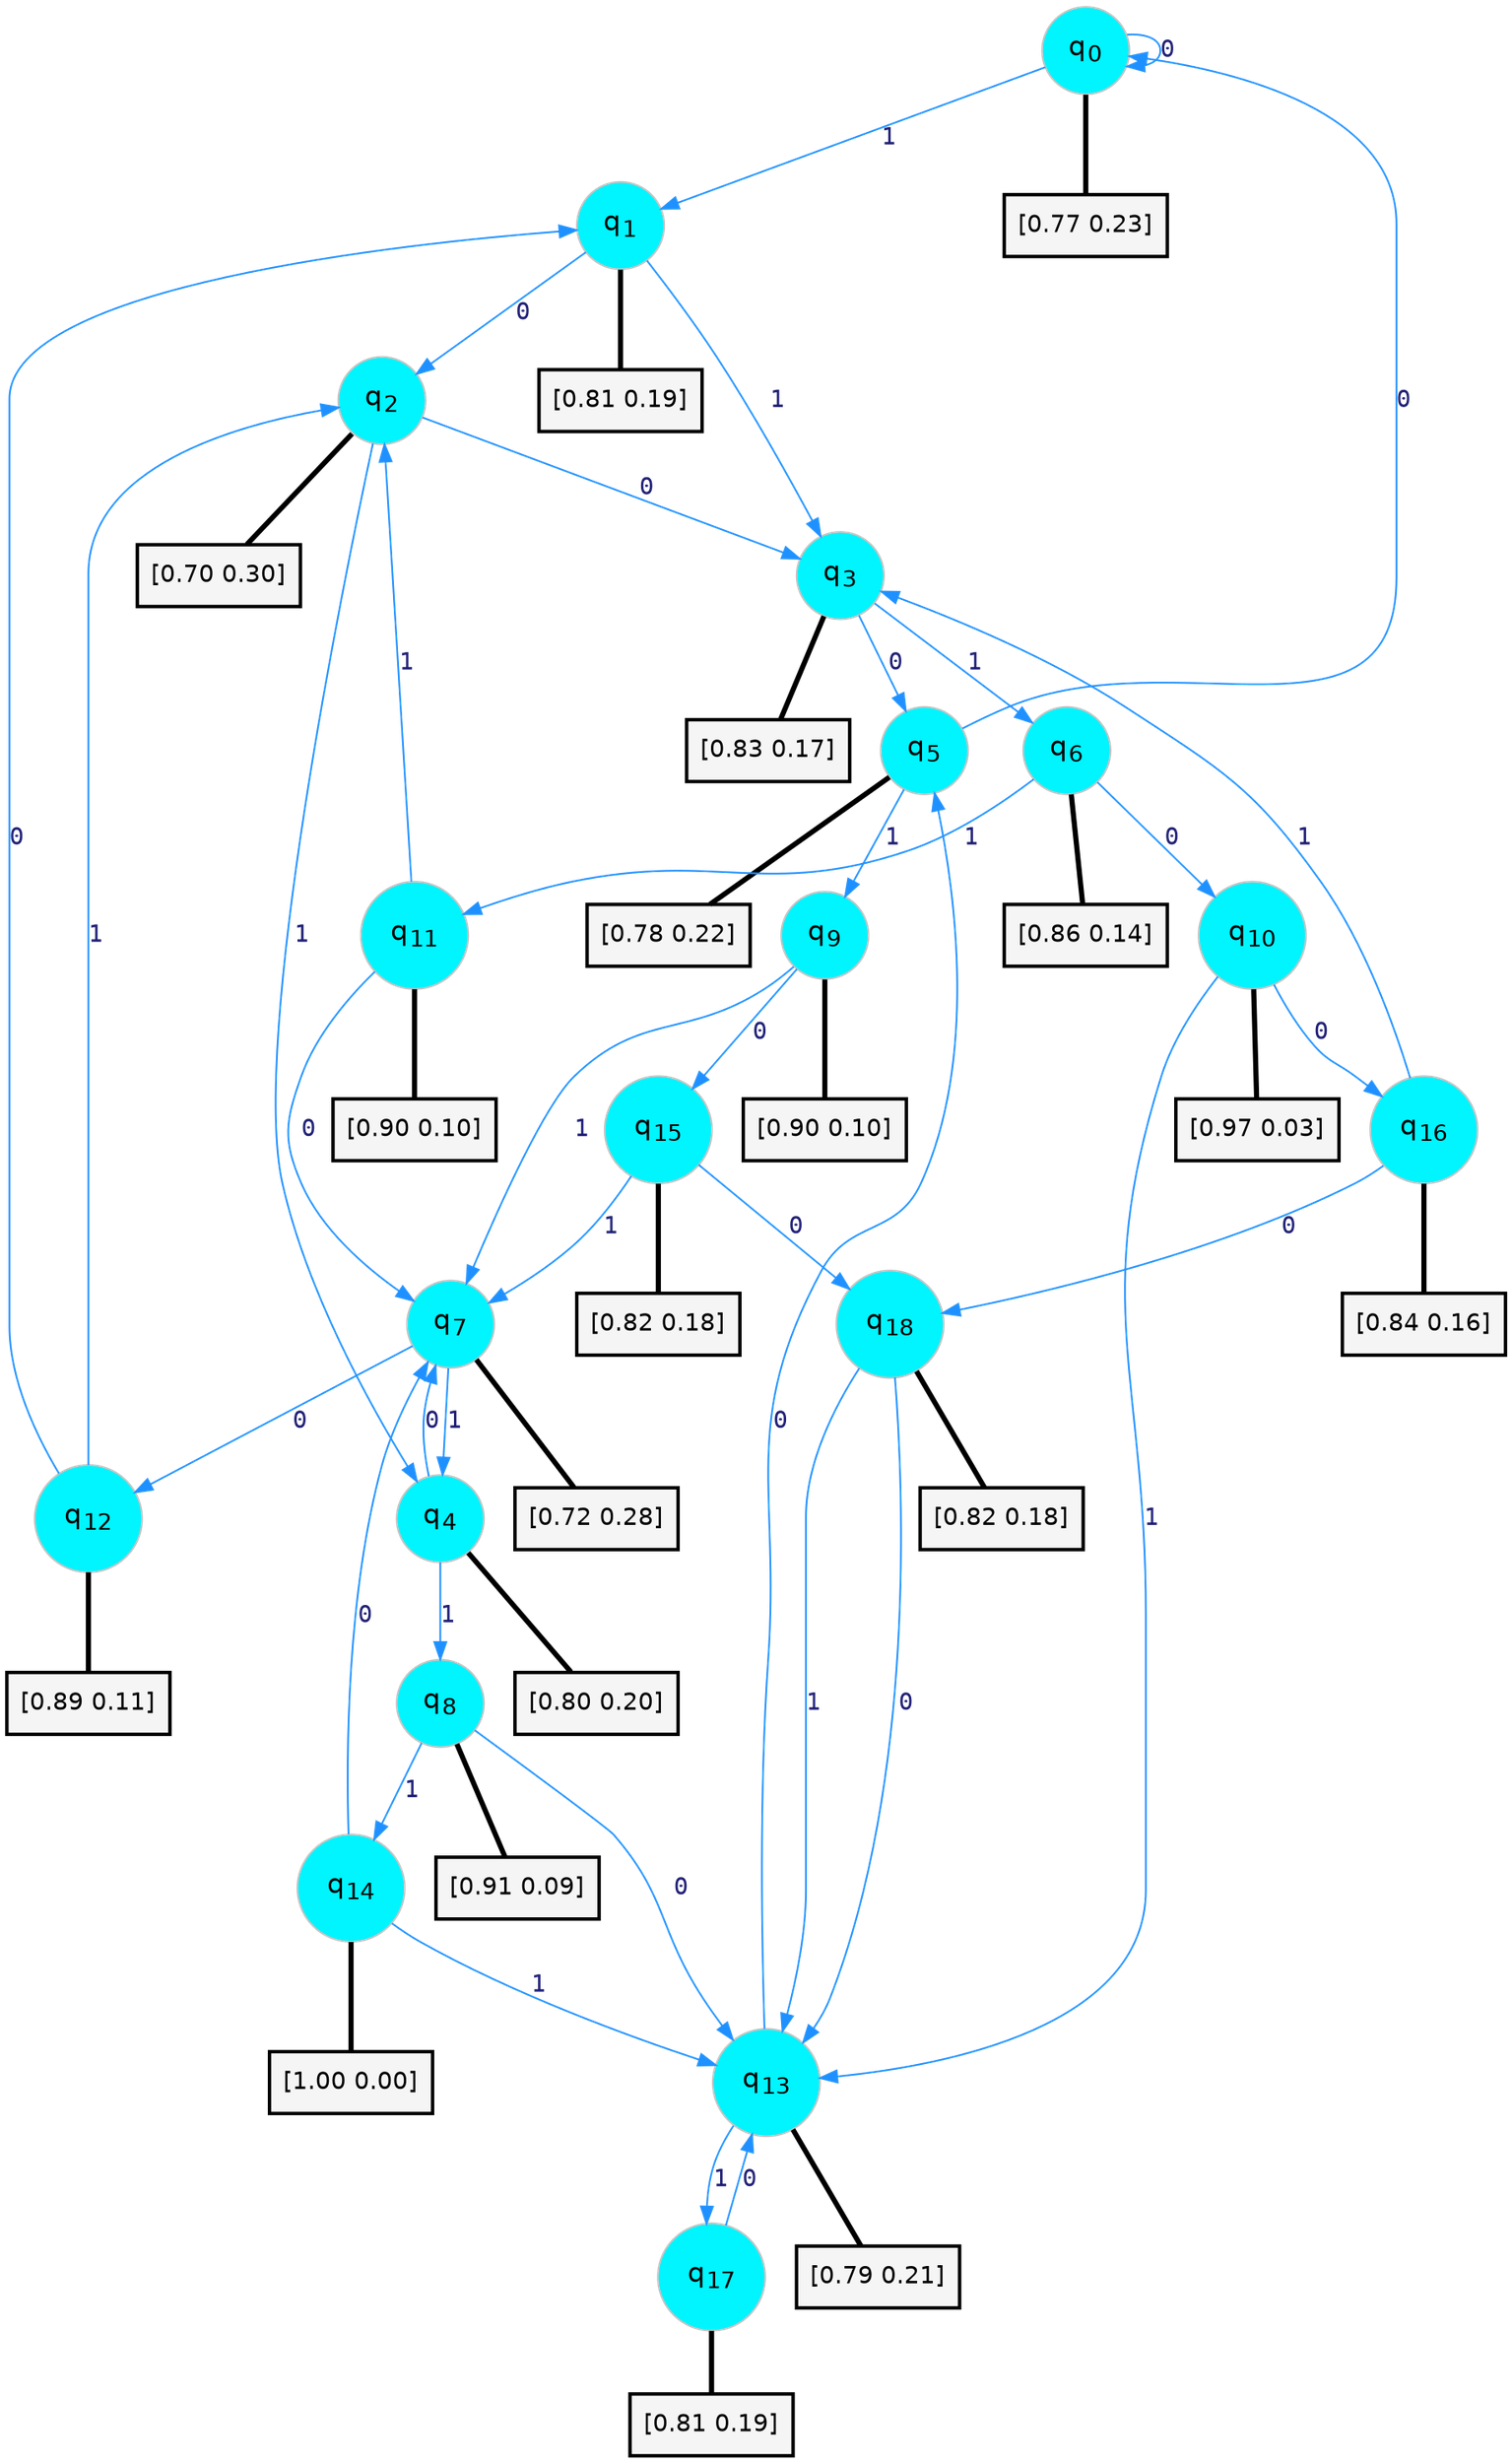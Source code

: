 digraph G {
graph [
bgcolor=transparent, dpi=300, rankdir=TD, size="40,25"];
node [
color=gray, fillcolor=turquoise1, fontcolor=black, fontname=Helvetica, fontsize=16, fontweight=bold, shape=circle, style=filled];
edge [
arrowsize=1, color=dodgerblue1, fontcolor=midnightblue, fontname=courier, fontweight=bold, penwidth=1, style=solid, weight=20];
0[label=<q<SUB>0</SUB>>];
1[label=<q<SUB>1</SUB>>];
2[label=<q<SUB>2</SUB>>];
3[label=<q<SUB>3</SUB>>];
4[label=<q<SUB>4</SUB>>];
5[label=<q<SUB>5</SUB>>];
6[label=<q<SUB>6</SUB>>];
7[label=<q<SUB>7</SUB>>];
8[label=<q<SUB>8</SUB>>];
9[label=<q<SUB>9</SUB>>];
10[label=<q<SUB>10</SUB>>];
11[label=<q<SUB>11</SUB>>];
12[label=<q<SUB>12</SUB>>];
13[label=<q<SUB>13</SUB>>];
14[label=<q<SUB>14</SUB>>];
15[label=<q<SUB>15</SUB>>];
16[label=<q<SUB>16</SUB>>];
17[label=<q<SUB>17</SUB>>];
18[label=<q<SUB>18</SUB>>];
19[label="[0.77 0.23]", shape=box,fontcolor=black, fontname=Helvetica, fontsize=14, penwidth=2, fillcolor=whitesmoke,color=black];
20[label="[0.81 0.19]", shape=box,fontcolor=black, fontname=Helvetica, fontsize=14, penwidth=2, fillcolor=whitesmoke,color=black];
21[label="[0.70 0.30]", shape=box,fontcolor=black, fontname=Helvetica, fontsize=14, penwidth=2, fillcolor=whitesmoke,color=black];
22[label="[0.83 0.17]", shape=box,fontcolor=black, fontname=Helvetica, fontsize=14, penwidth=2, fillcolor=whitesmoke,color=black];
23[label="[0.80 0.20]", shape=box,fontcolor=black, fontname=Helvetica, fontsize=14, penwidth=2, fillcolor=whitesmoke,color=black];
24[label="[0.78 0.22]", shape=box,fontcolor=black, fontname=Helvetica, fontsize=14, penwidth=2, fillcolor=whitesmoke,color=black];
25[label="[0.86 0.14]", shape=box,fontcolor=black, fontname=Helvetica, fontsize=14, penwidth=2, fillcolor=whitesmoke,color=black];
26[label="[0.72 0.28]", shape=box,fontcolor=black, fontname=Helvetica, fontsize=14, penwidth=2, fillcolor=whitesmoke,color=black];
27[label="[0.91 0.09]", shape=box,fontcolor=black, fontname=Helvetica, fontsize=14, penwidth=2, fillcolor=whitesmoke,color=black];
28[label="[0.90 0.10]", shape=box,fontcolor=black, fontname=Helvetica, fontsize=14, penwidth=2, fillcolor=whitesmoke,color=black];
29[label="[0.97 0.03]", shape=box,fontcolor=black, fontname=Helvetica, fontsize=14, penwidth=2, fillcolor=whitesmoke,color=black];
30[label="[0.90 0.10]", shape=box,fontcolor=black, fontname=Helvetica, fontsize=14, penwidth=2, fillcolor=whitesmoke,color=black];
31[label="[0.89 0.11]", shape=box,fontcolor=black, fontname=Helvetica, fontsize=14, penwidth=2, fillcolor=whitesmoke,color=black];
32[label="[0.79 0.21]", shape=box,fontcolor=black, fontname=Helvetica, fontsize=14, penwidth=2, fillcolor=whitesmoke,color=black];
33[label="[1.00 0.00]", shape=box,fontcolor=black, fontname=Helvetica, fontsize=14, penwidth=2, fillcolor=whitesmoke,color=black];
34[label="[0.82 0.18]", shape=box,fontcolor=black, fontname=Helvetica, fontsize=14, penwidth=2, fillcolor=whitesmoke,color=black];
35[label="[0.84 0.16]", shape=box,fontcolor=black, fontname=Helvetica, fontsize=14, penwidth=2, fillcolor=whitesmoke,color=black];
36[label="[0.81 0.19]", shape=box,fontcolor=black, fontname=Helvetica, fontsize=14, penwidth=2, fillcolor=whitesmoke,color=black];
37[label="[0.82 0.18]", shape=box,fontcolor=black, fontname=Helvetica, fontsize=14, penwidth=2, fillcolor=whitesmoke,color=black];
0->0 [label=0];
0->1 [label=1];
0->19 [arrowhead=none, penwidth=3,color=black];
1->2 [label=0];
1->3 [label=1];
1->20 [arrowhead=none, penwidth=3,color=black];
2->3 [label=0];
2->4 [label=1];
2->21 [arrowhead=none, penwidth=3,color=black];
3->5 [label=0];
3->6 [label=1];
3->22 [arrowhead=none, penwidth=3,color=black];
4->7 [label=0];
4->8 [label=1];
4->23 [arrowhead=none, penwidth=3,color=black];
5->0 [label=0];
5->9 [label=1];
5->24 [arrowhead=none, penwidth=3,color=black];
6->10 [label=0];
6->11 [label=1];
6->25 [arrowhead=none, penwidth=3,color=black];
7->12 [label=0];
7->4 [label=1];
7->26 [arrowhead=none, penwidth=3,color=black];
8->13 [label=0];
8->14 [label=1];
8->27 [arrowhead=none, penwidth=3,color=black];
9->15 [label=0];
9->7 [label=1];
9->28 [arrowhead=none, penwidth=3,color=black];
10->16 [label=0];
10->13 [label=1];
10->29 [arrowhead=none, penwidth=3,color=black];
11->7 [label=0];
11->2 [label=1];
11->30 [arrowhead=none, penwidth=3,color=black];
12->1 [label=0];
12->2 [label=1];
12->31 [arrowhead=none, penwidth=3,color=black];
13->5 [label=0];
13->17 [label=1];
13->32 [arrowhead=none, penwidth=3,color=black];
14->7 [label=0];
14->13 [label=1];
14->33 [arrowhead=none, penwidth=3,color=black];
15->18 [label=0];
15->7 [label=1];
15->34 [arrowhead=none, penwidth=3,color=black];
16->18 [label=0];
16->3 [label=1];
16->35 [arrowhead=none, penwidth=3,color=black];
17->13 [label=0];
17->36 [arrowhead=none, penwidth=3,color=black];
18->13 [label=0];
18->13 [label=1];
18->37 [arrowhead=none, penwidth=3,color=black];
}
